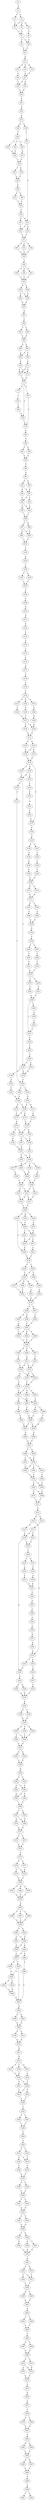 strict digraph  {
	S0 -> S1 [ label = A ];
	S1 -> S2 [ label = C ];
	S1 -> S3 [ label = T ];
	S2 -> S4 [ label = C ];
	S2 -> S5 [ label = G ];
	S2 -> S6 [ label = A ];
	S3 -> S4 [ label = C ];
	S4 -> S7 [ label = C ];
	S5 -> S7 [ label = C ];
	S6 -> S8 [ label = G ];
	S7 -> S9 [ label = T ];
	S7 -> S10 [ label = C ];
	S8 -> S10 [ label = C ];
	S9 -> S11 [ label = C ];
	S10 -> S11 [ label = C ];
	S11 -> S12 [ label = A ];
	S12 -> S13 [ label = C ];
	S12 -> S14 [ label = A ];
	S12 -> S15 [ label = G ];
	S13 -> S16 [ label = A ];
	S14 -> S17 [ label = G ];
	S15 -> S17 [ label = G ];
	S16 -> S18 [ label = T ];
	S17 -> S18 [ label = T ];
	S17 -> S19 [ label = G ];
	S18 -> S20 [ label = G ];
	S19 -> S20 [ label = G ];
	S20 -> S21 [ label = A ];
	S21 -> S22 [ label = A ];
	S22 -> S23 [ label = G ];
	S23 -> S24 [ label = A ];
	S23 -> S25 [ label = C ];
	S24 -> S26 [ label = C ];
	S25 -> S27 [ label = T ];
	S26 -> S28 [ label = C ];
	S26 -> S29 [ label = G ];
	S26 -> S30 [ label = T ];
	S27 -> S31 [ label = G ];
	S28 -> S32 [ label = A ];
	S29 -> S33 [ label = G ];
	S30 -> S32 [ label = A ];
	S31 -> S34 [ label = T ];
	S31 -> S35 [ label = G ];
	S32 -> S36 [ label = T ];
	S33 -> S36 [ label = T ];
	S34 -> S37 [ label = C ];
	S35 -> S37 [ label = C ];
	S36 -> S38 [ label = T ];
	S36 -> S39 [ label = G ];
	S37 -> S40 [ label = G ];
	S37 -> S41 [ label = C ];
	S37 -> S42 [ label = A ];
	S38 -> S43 [ label = G ];
	S39 -> S43 [ label = G ];
	S40 -> S44 [ label = C ];
	S41 -> S44 [ label = C ];
	S42 -> S44 [ label = C ];
	S43 -> S45 [ label = T ];
	S44 -> S46 [ label = C ];
	S45 -> S47 [ label = C ];
	S45 -> S48 [ label = G ];
	S46 -> S49 [ label = C ];
	S46 -> S50 [ label = G ];
	S46 -> S51 [ label = A ];
	S47 -> S52 [ label = T ];
	S48 -> S52 [ label = T ];
	S49 -> S53 [ label = T ];
	S50 -> S53 [ label = T ];
	S51 -> S53 [ label = T ];
	S52 -> S54 [ label = C ];
	S53 -> S55 [ label = G ];
	S53 -> S56 [ label = A ];
	S54 -> S31 [ label = G ];
	S54 -> S57 [ label = C ];
	S55 -> S58 [ label = C ];
	S55 -> S59 [ label = T ];
	S56 -> S59 [ label = T ];
	S57 -> S34 [ label = T ];
	S58 -> S60 [ label = G ];
	S59 -> S60 [ label = G ];
	S60 -> S61 [ label = A ];
	S61 -> S62 [ label = C ];
	S62 -> S63 [ label = T ];
	S62 -> S64 [ label = C ];
	S63 -> S65 [ label = C ];
	S64 -> S65 [ label = C ];
	S65 -> S66 [ label = G ];
	S65 -> S67 [ label = A ];
	S66 -> S68 [ label = A ];
	S67 -> S69 [ label = C ];
	S67 -> S68 [ label = A ];
	S68 -> S70 [ label = G ];
	S69 -> S71 [ label = A ];
	S70 -> S72 [ label = C ];
	S70 -> S73 [ label = T ];
	S71 -> S72 [ label = C ];
	S71 -> S73 [ label = T ];
	S72 -> S74 [ label = G ];
	S73 -> S74 [ label = G ];
	S74 -> S75 [ label = A ];
	S74 -> S76 [ label = A ];
	S74 -> S77 [ label = G ];
	S75 -> S78 [ label = C ];
	S76 -> S79 [ label = C ];
	S77 -> S79 [ label = C ];
	S78 -> S80 [ label = C ];
	S79 -> S81 [ label = C ];
	S80 -> S76 [ label = A ];
	S81 -> S82 [ label = T ];
	S82 -> S83 [ label = C ];
	S82 -> S84 [ label = A ];
	S83 -> S85 [ label = A ];
	S84 -> S85 [ label = A ];
	S85 -> S86 [ label = T ];
	S86 -> S87 [ label = G ];
	S87 -> S88 [ label = A ];
	S87 -> S89 [ label = G ];
	S88 -> S90 [ label = A ];
	S88 -> S91 [ label = G ];
	S89 -> S91 [ label = G ];
	S90 -> S92 [ label = C ];
	S91 -> S92 [ label = C ];
	S91 -> S93 [ label = T ];
	S92 -> S94 [ label = G ];
	S92 -> S95 [ label = A ];
	S93 -> S94 [ label = G ];
	S94 -> S96 [ label = T ];
	S95 -> S96 [ label = T ];
	S96 -> S97 [ label = C ];
	S96 -> S98 [ label = G ];
	S97 -> S99 [ label = A ];
	S97 -> S100 [ label = G ];
	S98 -> S100 [ label = G ];
	S99 -> S101 [ label = T ];
	S100 -> S101 [ label = T ];
	S101 -> S102 [ label = C ];
	S102 -> S103 [ label = A ];
	S103 -> S104 [ label = C ];
	S104 -> S105 [ label = C ];
	S104 -> S106 [ label = G ];
	S105 -> S107 [ label = C ];
	S106 -> S107 [ label = C ];
	S107 -> S108 [ label = C ];
	S108 -> S109 [ label = T ];
	S109 -> S110 [ label = G ];
	S110 -> S111 [ label = G ];
	S111 -> S112 [ label = C ];
	S112 -> S113 [ label = T ];
	S113 -> S114 [ label = C ];
	S114 -> S115 [ label = C ];
	S115 -> S116 [ label = A ];
	S116 -> S117 [ label = G ];
	S117 -> S118 [ label = C ];
	S118 -> S119 [ label = C ];
	S119 -> S120 [ label = C ];
	S120 -> S121 [ label = C ];
	S120 -> S122 [ label = G ];
	S120 -> S123 [ label = A ];
	S121 -> S124 [ label = A ];
	S122 -> S125 [ label = G ];
	S123 -> S126 [ label = T ];
	S124 -> S127 [ label = T ];
	S125 -> S127 [ label = T ];
	S126 -> S128 [ label = G ];
	S127 -> S129 [ label = G ];
	S127 -> S130 [ label = C ];
	S128 -> S129 [ label = G ];
	S129 -> S131 [ label = A ];
	S130 -> S131 [ label = A ];
	S131 -> S132 [ label = A ];
	S131 -> S133 [ label = G ];
	S132 -> S134 [ label = G ];
	S133 -> S134 [ label = G ];
	S133 -> S135 [ label = C ];
	S134 -> S136 [ label = G ];
	S135 -> S136 [ label = G ];
	S136 -> S137 [ label = A ];
	S136 -> S138 [ label = A ];
	S136 -> S139 [ label = T ];
	S137 -> S140 [ label = G ];
	S138 -> S141 [ label = G ];
	S138 -> S142 [ label = A ];
	S139 -> S141 [ label = G ];
	S140 -> S143 [ label = G ];
	S141 -> S144 [ label = T ];
	S141 -> S145 [ label = C ];
	S142 -> S146 [ label = C ];
	S143 -> S147 [ label = G ];
	S143 -> S148 [ label = A ];
	S144 -> S149 [ label = C ];
	S144 -> S150 [ label = G ];
	S145 -> S151 [ label = A ];
	S146 -> S152 [ label = A ];
	S147 -> S153 [ label = C ];
	S148 -> S154 [ label = A ];
	S149 -> S155 [ label = A ];
	S150 -> S156 [ label = C ];
	S151 -> S156 [ label = C ];
	S152 -> S157 [ label = G ];
	S153 -> S158 [ label = C ];
	S154 -> S159 [ label = A ];
	S155 -> S160 [ label = T ];
	S156 -> S161 [ label = C ];
	S156 -> S162 [ label = A ];
	S157 -> S163 [ label = C ];
	S158 -> S164 [ label = T ];
	S159 -> S165 [ label = C ];
	S160 -> S166 [ label = G ];
	S161 -> S167 [ label = C ];
	S162 -> S166 [ label = G ];
	S163 -> S137 [ label = A ];
	S164 -> S168 [ label = G ];
	S165 -> S168 [ label = G ];
	S166 -> S169 [ label = C ];
	S166 -> S170 [ label = T ];
	S167 -> S171 [ label = G ];
	S167 -> S169 [ label = C ];
	S168 -> S172 [ label = T ];
	S168 -> S173 [ label = G ];
	S169 -> S174 [ label = C ];
	S169 -> S175 [ label = A ];
	S170 -> S174 [ label = C ];
	S171 -> S176 [ label = G ];
	S172 -> S177 [ label = G ];
	S173 -> S177 [ label = G ];
	S174 -> S178 [ label = A ];
	S175 -> S179 [ label = G ];
	S176 -> S179 [ label = G ];
	S177 -> S180 [ label = T ];
	S177 -> S181 [ label = G ];
	S178 -> S182 [ label = C ];
	S178 -> S183 [ label = T ];
	S179 -> S184 [ label = G ];
	S179 -> S182 [ label = C ];
	S180 -> S185 [ label = C ];
	S181 -> S186 [ label = A ];
	S182 -> S187 [ label = A ];
	S182 -> S188 [ label = C ];
	S183 -> S189 [ label = G ];
	S184 -> S188 [ label = C ];
	S185 -> S190 [ label = G ];
	S186 -> S190 [ label = G ];
	S187 -> S191 [ label = G ];
	S188 -> S192 [ label = C ];
	S189 -> S191 [ label = G ];
	S190 -> S193 [ label = G ];
	S191 -> S194 [ label = C ];
	S191 -> S195 [ label = T ];
	S192 -> S194 [ label = C ];
	S193 -> S196 [ label = C ];
	S194 -> S197 [ label = A ];
	S194 -> S198 [ label = T ];
	S194 -> S199 [ label = C ];
	S195 -> S200 [ label = G ];
	S196 -> S201 [ label = T ];
	S196 -> S202 [ label = A ];
	S197 -> S203 [ label = C ];
	S198 -> S204 [ label = G ];
	S199 -> S205 [ label = A ];
	S200 -> S204 [ label = G ];
	S201 -> S206 [ label = C ];
	S202 -> S207 [ label = T ];
	S203 -> S208 [ label = T ];
	S204 -> S209 [ label = C ];
	S204 -> S208 [ label = T ];
	S205 -> S209 [ label = C ];
	S206 -> S210 [ label = C ];
	S207 -> S211 [ label = T ];
	S208 -> S212 [ label = G ];
	S208 -> S213 [ label = C ];
	S209 -> S213 [ label = C ];
	S209 -> S214 [ label = T ];
	S210 -> S215 [ label = A ];
	S211 -> S215 [ label = A ];
	S212 -> S216 [ label = C ];
	S213 -> S216 [ label = C ];
	S213 -> S217 [ label = G ];
	S214 -> S217 [ label = G ];
	S215 -> S218 [ label = C ];
	S215 -> S219 [ label = T ];
	S216 -> S220 [ label = C ];
	S217 -> S220 [ label = C ];
	S218 -> S221 [ label = A ];
	S219 -> S222 [ label = G ];
	S220 -> S223 [ label = T ];
	S220 -> S224 [ label = G ];
	S220 -> S225 [ label = A ];
	S221 -> S226 [ label = G ];
	S222 -> S226 [ label = G ];
	S223 -> S227 [ label = G ];
	S224 -> S228 [ label = C ];
	S225 -> S229 [ label = G ];
	S225 -> S228 [ label = C ];
	S226 -> S230 [ label = G ];
	S226 -> S231 [ label = T ];
	S227 -> S232 [ label = C ];
	S228 -> S232 [ label = C ];
	S228 -> S233 [ label = T ];
	S229 -> S234 [ label = C ];
	S230 -> S235 [ label = C ];
	S231 -> S236 [ label = G ];
	S232 -> S237 [ label = C ];
	S232 -> S238 [ label = G ];
	S233 -> S238 [ label = G ];
	S234 -> S239 [ label = A ];
	S234 -> S240 [ label = C ];
	S235 -> S241 [ label = T ];
	S236 -> S242 [ label = C ];
	S237 -> S243 [ label = A ];
	S238 -> S229 [ label = G ];
	S239 -> S244 [ label = T ];
	S240 -> S244 [ label = T ];
	S240 -> S245 [ label = C ];
	S241 -> S231 [ label = T ];
	S242 -> S246 [ label = T ];
	S243 -> S234 [ label = C ];
	S244 -> S247 [ label = C ];
	S244 -> S248 [ label = G ];
	S244 -> S249 [ label = A ];
	S245 -> S250 [ label = T ];
	S246 -> S144 [ label = T ];
	S246 -> S251 [ label = A ];
	S247 -> S252 [ label = C ];
	S248 -> S252 [ label = C ];
	S249 -> S253 [ label = A ];
	S250 -> S254 [ label = G ];
	S251 -> S150 [ label = G ];
	S252 -> S255 [ label = G ];
	S253 -> S255 [ label = G ];
	S254 -> S255 [ label = G ];
	S255 -> S256 [ label = G ];
	S255 -> S257 [ label = C ];
	S256 -> S258 [ label = G ];
	S256 -> S259 [ label = A ];
	S257 -> S260 [ label = C ];
	S258 -> S261 [ label = C ];
	S259 -> S262 [ label = A ];
	S260 -> S261 [ label = C ];
	S261 -> S263 [ label = C ];
	S261 -> S264 [ label = A ];
	S261 -> S265 [ label = T ];
	S262 -> S263 [ label = C ];
	S263 -> S266 [ label = T ];
	S264 -> S266 [ label = T ];
	S265 -> S266 [ label = T ];
	S266 -> S267 [ label = T ];
	S266 -> S268 [ label = G ];
	S266 -> S269 [ label = A ];
	S267 -> S270 [ label = C ];
	S268 -> S271 [ label = G ];
	S269 -> S272 [ label = T ];
	S270 -> S273 [ label = A ];
	S271 -> S273 [ label = A ];
	S271 -> S274 [ label = G ];
	S272 -> S274 [ label = G ];
	S273 -> S275 [ label = G ];
	S273 -> S276 [ label = C ];
	S274 -> S277 [ label = A ];
	S274 -> S276 [ label = C ];
	S275 -> S278 [ label = C ];
	S276 -> S278 [ label = C ];
	S277 -> S279 [ label = G ];
	S278 -> S280 [ label = A ];
	S278 -> S281 [ label = C ];
	S278 -> S282 [ label = T ];
	S279 -> S281 [ label = C ];
	S280 -> S283 [ label = G ];
	S281 -> S284 [ label = C ];
	S281 -> S285 [ label = A ];
	S282 -> S284 [ label = C ];
	S283 -> S286 [ label = C ];
	S284 -> S287 [ label = A ];
	S284 -> S288 [ label = T ];
	S285 -> S289 [ label = G ];
	S286 -> S290 [ label = A ];
	S287 -> S290 [ label = A ];
	S288 -> S291 [ label = T ];
	S289 -> S292 [ label = G ];
	S290 -> S293 [ label = C ];
	S290 -> S294 [ label = G ];
	S291 -> S294 [ label = G ];
	S292 -> S293 [ label = C ];
	S293 -> S295 [ label = A ];
	S294 -> S296 [ label = G ];
	S295 -> S297 [ label = G ];
	S296 -> S297 [ label = G ];
	S297 -> S298 [ label = C ];
	S297 -> S299 [ label = A ];
	S298 -> S300 [ label = G ];
	S298 -> S301 [ label = T ];
	S299 -> S300 [ label = G ];
	S300 -> S302 [ label = G ];
	S300 -> S303 [ label = T ];
	S300 -> S304 [ label = C ];
	S301 -> S302 [ label = G ];
	S302 -> S305 [ label = C ];
	S303 -> S306 [ label = G ];
	S304 -> S305 [ label = C ];
	S305 -> S307 [ label = T ];
	S305 -> S308 [ label = C ];
	S306 -> S308 [ label = C ];
	S307 -> S309 [ label = G ];
	S307 -> S310 [ label = A ];
	S308 -> S309 [ label = G ];
	S309 -> S311 [ label = T ];
	S310 -> S311 [ label = T ];
	S311 -> S312 [ label = G ];
	S312 -> S313 [ label = A ];
	S312 -> S314 [ label = G ];
	S313 -> S315 [ label = G ];
	S313 -> S316 [ label = G ];
	S314 -> S317 [ label = C ];
	S315 -> S318 [ label = C ];
	S316 -> S319 [ label = T ];
	S316 -> S320 [ label = C ];
	S317 -> S321 [ label = G ];
	S317 -> S318 [ label = C ];
	S318 -> S322 [ label = G ];
	S318 -> S323 [ label = G ];
	S319 -> S322 [ label = G ];
	S320 -> S324 [ label = G ];
	S321 -> S323 [ label = G ];
	S322 -> S325 [ label = A ];
	S323 -> S326 [ label = C ];
	S324 -> S327 [ label = G ];
	S325 -> S328 [ label = G ];
	S325 -> S329 [ label = A ];
	S326 -> S330 [ label = C ];
	S326 -> S331 [ label = T ];
	S327 -> S332 [ label = C ];
	S328 -> S333 [ label = A ];
	S329 -> S333 [ label = A ];
	S330 -> S334 [ label = A ];
	S331 -> S335 [ label = G ];
	S332 -> S333 [ label = A ];
	S333 -> S336 [ label = G ];
	S334 -> S337 [ label = C ];
	S335 -> S338 [ label = A ];
	S336 -> S339 [ label = C ];
	S336 -> S340 [ label = T ];
	S337 -> S341 [ label = G ];
	S338 -> S341 [ label = G ];
	S339 -> S342 [ label = G ];
	S340 -> S342 [ label = G ];
	S341 -> S343 [ label = G ];
	S342 -> S344 [ label = A ];
	S342 -> S345 [ label = C ];
	S342 -> S346 [ label = G ];
	S343 -> S347 [ label = G ];
	S344 -> S348 [ label = T ];
	S344 -> S349 [ label = C ];
	S345 -> S349 [ label = C ];
	S346 -> S349 [ label = C ];
	S347 -> S350 [ label = T ];
	S348 -> S351 [ label = G ];
	S349 -> S351 [ label = G ];
	S350 -> S352 [ label = G ];
	S351 -> S353 [ label = A ];
	S351 -> S354 [ label = G ];
	S352 -> S355 [ label = A ];
	S353 -> S356 [ label = G ];
	S354 -> S356 [ label = G ];
	S355 -> S357 [ label = G ];
	S356 -> S358 [ label = G ];
	S357 -> S359 [ label = G ];
	S358 -> S360 [ label = A ];
	S358 -> S361 [ label = C ];
	S359 -> S316 [ label = G ];
	S360 -> S362 [ label = C ];
	S360 -> S363 [ label = T ];
	S361 -> S362 [ label = C ];
	S362 -> S364 [ label = A ];
	S362 -> S365 [ label = C ];
	S363 -> S364 [ label = A ];
	S364 -> S366 [ label = C ];
	S365 -> S366 [ label = C ];
	S366 -> S367 [ label = C ];
	S366 -> S368 [ label = A ];
	S367 -> S369 [ label = A ];
	S367 -> S370 [ label = G ];
	S368 -> S369 [ label = A ];
	S369 -> S371 [ label = G ];
	S370 -> S371 [ label = G ];
	S371 -> S372 [ label = C ];
	S371 -> S373 [ label = T ];
	S372 -> S374 [ label = G ];
	S373 -> S374 [ label = G ];
	S374 -> S375 [ label = A ];
	S375 -> S376 [ label = T ];
	S375 -> S377 [ label = C ];
	S376 -> S378 [ label = T ];
	S376 -> S379 [ label = G ];
	S377 -> S379 [ label = G ];
	S378 -> S380 [ label = G ];
	S379 -> S380 [ label = G ];
	S380 -> S381 [ label = T ];
	S380 -> S382 [ label = G ];
	S380 -> S383 [ label = C ];
	S381 -> S384 [ label = G ];
	S382 -> S384 [ label = G ];
	S383 -> S384 [ label = G ];
	S384 -> S385 [ label = A ];
	S385 -> S386 [ label = G ];
	S385 -> S387 [ label = C ];
	S385 -> S388 [ label = T ];
	S386 -> S389 [ label = A ];
	S387 -> S389 [ label = A ];
	S388 -> S389 [ label = A ];
	S389 -> S390 [ label = G ];
	S389 -> S391 [ label = A ];
	S390 -> S392 [ label = C ];
	S390 -> S393 [ label = T ];
	S391 -> S392 [ label = C ];
	S392 -> S394 [ label = A ];
	S392 -> S395 [ label = G ];
	S393 -> S395 [ label = G ];
	S394 -> S396 [ label = A ];
	S394 -> S397 [ label = C ];
	S395 -> S397 [ label = C ];
	S396 -> S398 [ label = C ];
	S397 -> S399 [ label = T ];
	S397 -> S400 [ label = G ];
	S398 -> S401 [ label = G ];
	S399 -> S402 [ label = G ];
	S399 -> S401 [ label = G ];
	S400 -> S402 [ label = G ];
	S401 -> S403 [ label = A ];
	S402 -> S404 [ label = A ];
	S402 -> S405 [ label = G ];
	S403 -> S406 [ label = A ];
	S403 -> S407 [ label = G ];
	S404 -> S408 [ label = G ];
	S405 -> S408 [ label = G ];
	S406 -> S409 [ label = G ];
	S407 -> S409 [ label = G ];
	S408 -> S401 [ label = G ];
	S409 -> S410 [ label = G ];
	S409 -> S411 [ label = A ];
	S410 -> S412 [ label = G ];
	S411 -> S412 [ label = G ];
	S412 -> S413 [ label = G ];
	S413 -> S414 [ label = G ];
	S414 -> S415 [ label = C ];
	S414 -> S416 [ label = T ];
	S414 -> S417 [ label = G ];
	S415 -> S418 [ label = G ];
	S416 -> S418 [ label = G ];
	S417 -> S419 [ label = A ];
	S418 -> S420 [ label = T ];
	S418 -> S421 [ label = C ];
	S419 -> S420 [ label = T ];
	S420 -> S422 [ label = T ];
	S420 -> S423 [ label = C ];
	S421 -> S423 [ label = C ];
	S422 -> S424 [ label = T ];
	S423 -> S424 [ label = T ];
	S424 -> S425 [ label = T ];
	S425 -> S426 [ label = T ];
	S425 -> S427 [ label = C ];
	S426 -> S428 [ label = C ];
	S427 -> S428 [ label = C ];
	S428 -> S429 [ label = C ];
	S429 -> S430 [ label = T ];
	S430 -> S431 [ label = C ];
	S430 -> S432 [ label = T ];
	S431 -> S433 [ label = T ];
	S431 -> S434 [ label = C ];
	S432 -> S433 [ label = T ];
	S433 -> S435 [ label = G ];
	S434 -> S436 [ label = T ];
	S435 -> S437 [ label = G ];
	S436 -> S437 [ label = G ];
	S437 -> S438 [ label = A ];
	S437 -> S439 [ label = G ];
	S438 -> S440 [ label = C ];
	S439 -> S440 [ label = C ];
	S440 -> S441 [ label = T ];
	S440 -> S442 [ label = C ];
	S441 -> S443 [ label = G ];
	S442 -> S443 [ label = G ];
	S443 -> S444 [ label = C ];
	S443 -> S445 [ label = T ];
	S444 -> S446 [ label = G ];
	S445 -> S446 [ label = G ];
	S446 -> S447 [ label = T ];
	S446 -> S448 [ label = G ];
	S447 -> S449 [ label = A ];
	S448 -> S450 [ label = G ];
	S448 -> S451 [ label = T ];
	S449 -> S452 [ label = G ];
	S450 -> S452 [ label = G ];
	S451 -> S452 [ label = G ];
	S452 -> S453 [ label = A ];
	S453 -> S454 [ label = C ];
	S453 -> S455 [ label = G ];
	S454 -> S456 [ label = T ];
	S454 -> S457 [ label = C ];
	S455 -> S457 [ label = C ];
	S456 -> S458 [ label = T ];
	S457 -> S458 [ label = T ];
	S458 -> S459 [ label = G ];
	S458 -> S460 [ label = T ];
	S459 -> S461 [ label = G ];
	S460 -> S461 [ label = G ];
	S461 -> S462 [ label = A ];
	S462 -> S463 [ label = T ];
	S462 -> S464 [ label = C ];
	S463 -> S465 [ label = C ];
	S464 -> S465 [ label = C ];
	S465 -> S466 [ label = T ];
	S466 -> S467 [ label = A ];
	S466 -> S468 [ label = G ];
	S467 -> S469 [ label = G ];
	S468 -> S469 [ label = G ];
	S469 -> S470 [ label = A ];
	S469 -> S471 [ label = G ];
	S470 -> S472 [ label = A ];
	S470 -> S473 [ label = G ];
	S471 -> S473 [ label = G ];
	S472 -> S474 [ label = C ];
	S473 -> S474 [ label = C ];
	S474 -> S475 [ label = A ];
	S475 -> S476 [ label = G ];
	S476 -> S477 [ label = A ];
	S477 -> S478 [ label = T ];
	S478 -> S479 [ label = T ];
	S478 -> S480 [ label = C ];
	S479 -> S481 [ label = G ];
	S480 -> S481 [ label = G ];
	S481 -> S482 [ label = A ];
	S482 -> S483 [ label = G ];
	S482 -> S484 [ label = A ];
	S483 -> S485 [ label = A ];
	S484 -> S485 [ label = A ];
	S485 -> S486 [ label = A ];
	S485 -> S487 [ label = G ];
	S486 -> S488 [ label = C ];
	S487 -> S488 [ label = C ];
	S488 -> S489 [ label = A ];
	S489 -> S490 [ label = A ];
	S490 -> S491 [ label = T ];
	S490 -> S492 [ label = C ];
}
